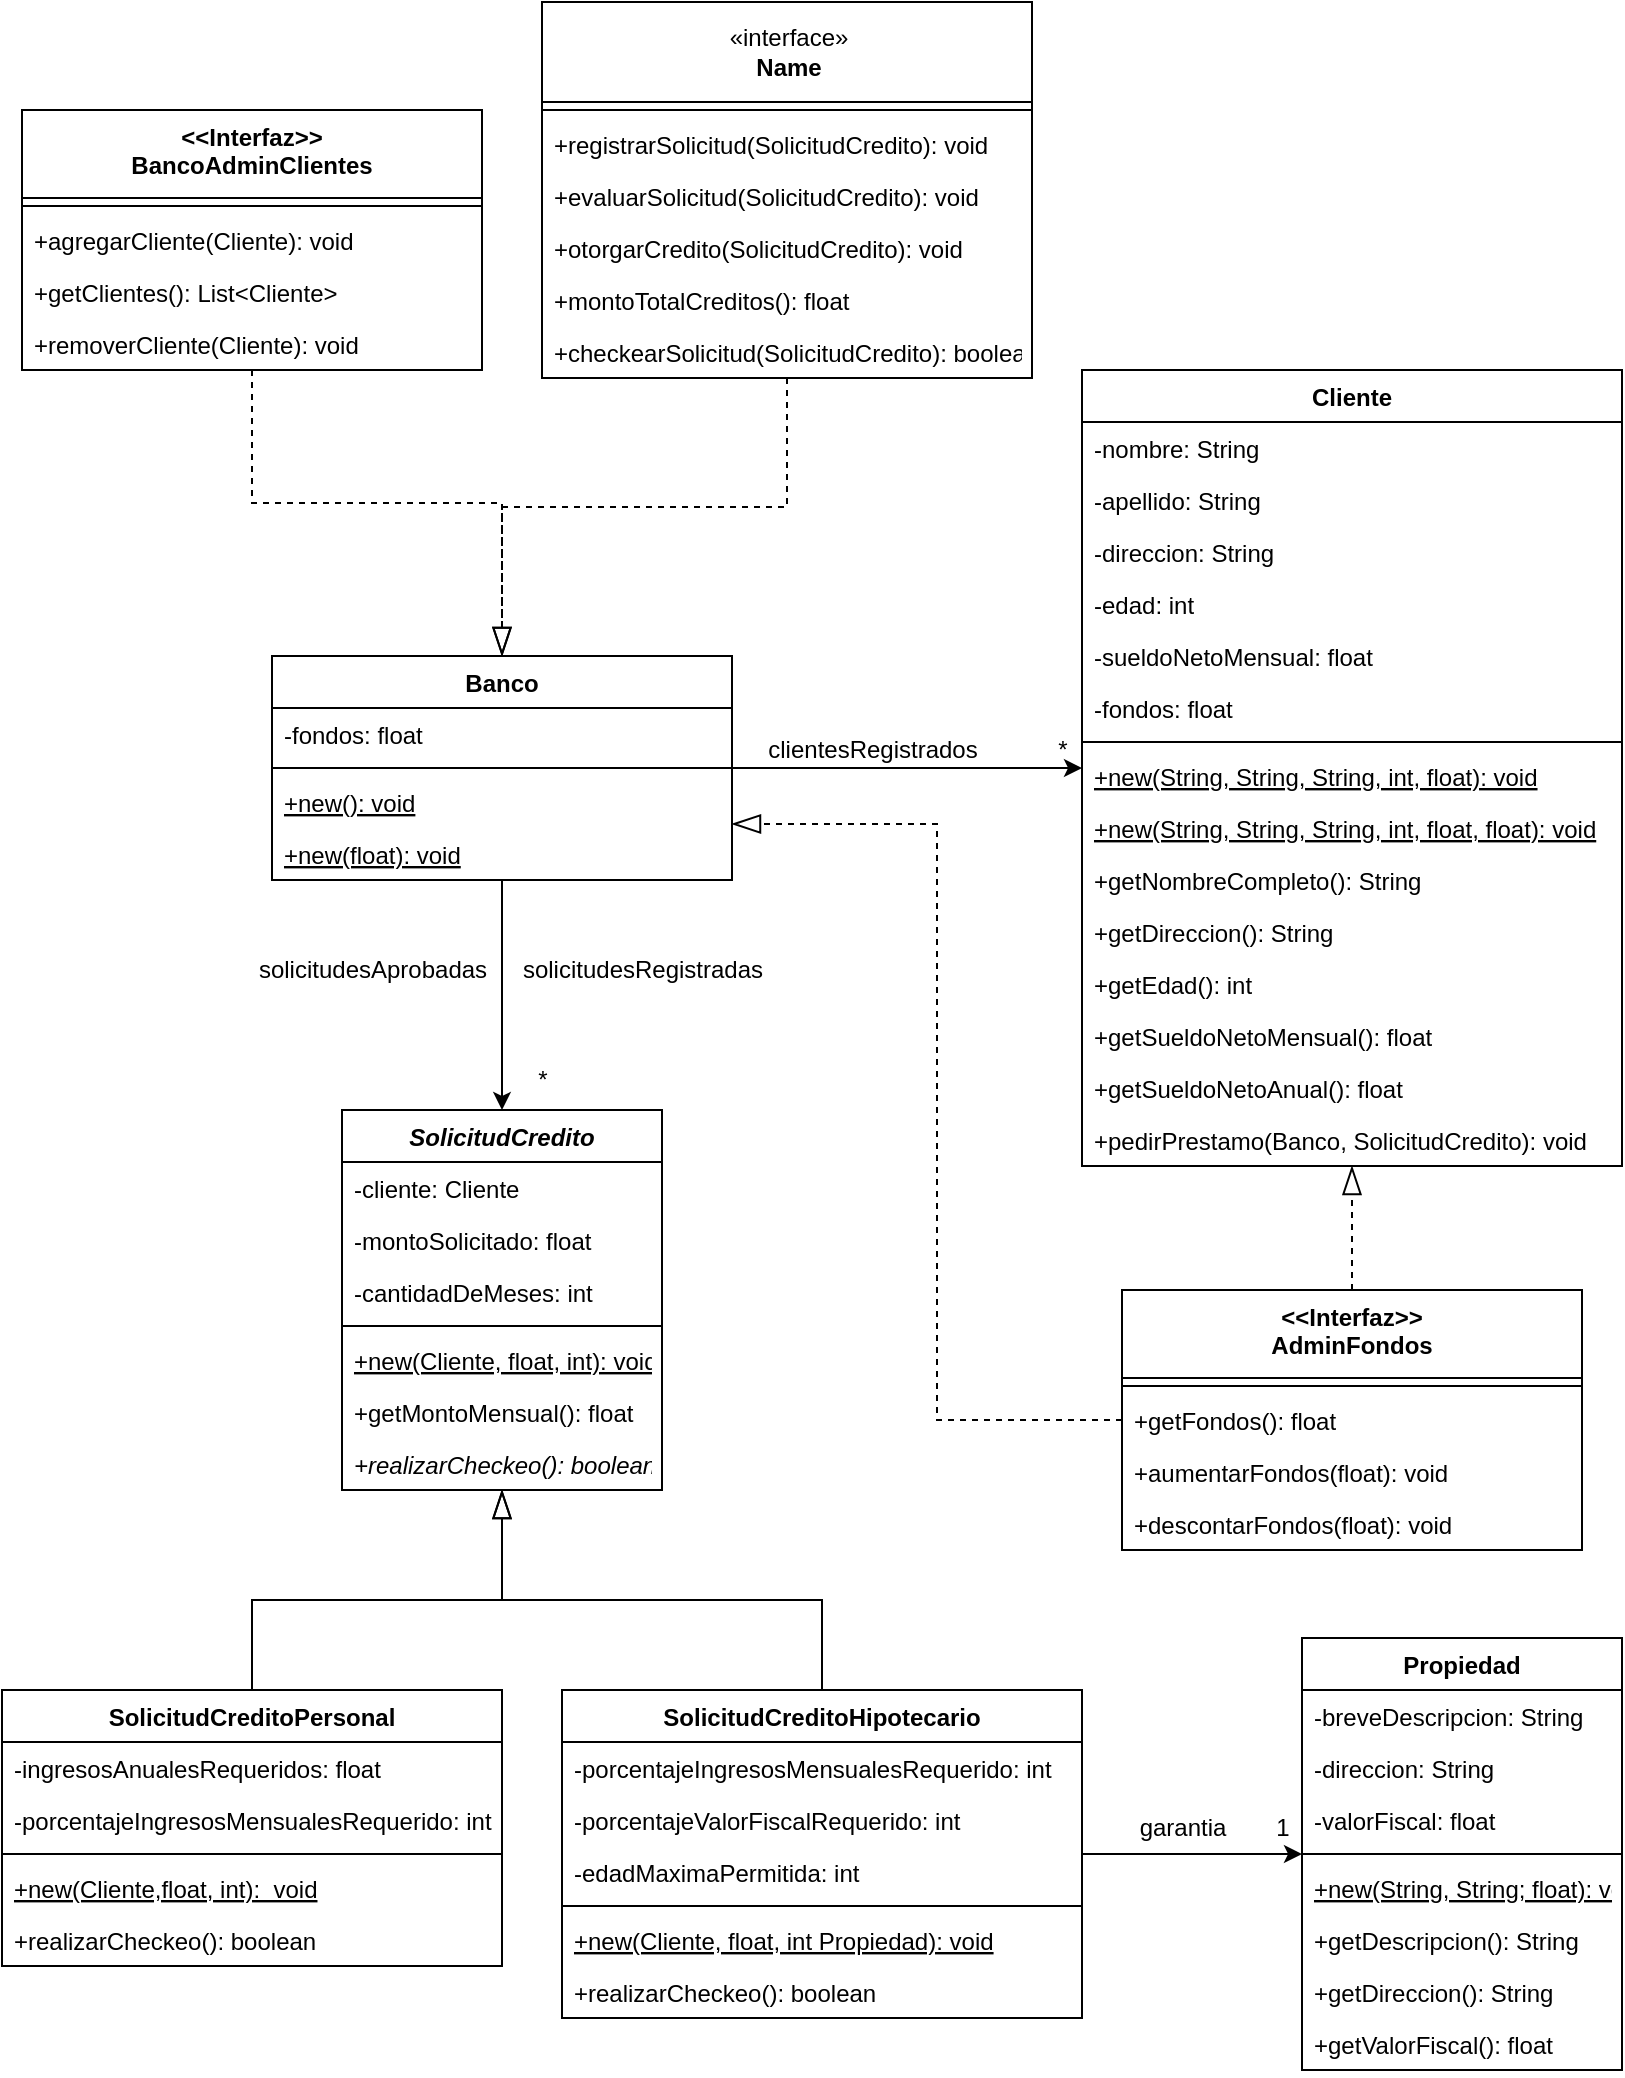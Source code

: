 <mxfile version="14.6.13" type="device"><diagram id="sl6nZIiRtrvi5jGVvRRf" name="Página-1"><mxGraphModel dx="1086" dy="806" grid="1" gridSize="10" guides="1" tooltips="1" connect="1" arrows="1" fold="1" page="1" pageScale="1" pageWidth="827" pageHeight="1169" math="0" shadow="0"><root><mxCell id="0"/><mxCell id="1" parent="0"/><mxCell id="rjb-uidWR2Ny4riu2LGd-1" value="Cliente" style="swimlane;fontStyle=1;align=center;verticalAlign=top;childLayout=stackLayout;horizontal=1;startSize=26;horizontalStack=0;resizeParent=1;resizeParentMax=0;resizeLast=0;collapsible=1;marginBottom=0;" parent="1" vertex="1"><mxGeometry x="550" y="230" width="270" height="398" as="geometry"><mxRectangle x="560" y="191" width="70" height="26" as="alternateBounds"/></mxGeometry></mxCell><mxCell id="rjb-uidWR2Ny4riu2LGd-2" value="-nombre: String" style="text;strokeColor=none;fillColor=none;align=left;verticalAlign=top;spacingLeft=4;spacingRight=4;overflow=hidden;rotatable=0;points=[[0,0.5],[1,0.5]];portConstraint=eastwest;" parent="rjb-uidWR2Ny4riu2LGd-1" vertex="1"><mxGeometry y="26" width="270" height="26" as="geometry"/></mxCell><mxCell id="rjb-uidWR2Ny4riu2LGd-5" value="-apellido: String" style="text;strokeColor=none;fillColor=none;align=left;verticalAlign=top;spacingLeft=4;spacingRight=4;overflow=hidden;rotatable=0;points=[[0,0.5],[1,0.5]];portConstraint=eastwest;" parent="rjb-uidWR2Ny4riu2LGd-1" vertex="1"><mxGeometry y="52" width="270" height="26" as="geometry"/></mxCell><mxCell id="rjb-uidWR2Ny4riu2LGd-6" value="-direccion: String" style="text;strokeColor=none;fillColor=none;align=left;verticalAlign=top;spacingLeft=4;spacingRight=4;overflow=hidden;rotatable=0;points=[[0,0.5],[1,0.5]];portConstraint=eastwest;" parent="rjb-uidWR2Ny4riu2LGd-1" vertex="1"><mxGeometry y="78" width="270" height="26" as="geometry"/></mxCell><mxCell id="rjb-uidWR2Ny4riu2LGd-8" value="-edad: int" style="text;strokeColor=none;fillColor=none;align=left;verticalAlign=top;spacingLeft=4;spacingRight=4;overflow=hidden;rotatable=0;points=[[0,0.5],[1,0.5]];portConstraint=eastwest;" parent="rjb-uidWR2Ny4riu2LGd-1" vertex="1"><mxGeometry y="104" width="270" height="26" as="geometry"/></mxCell><mxCell id="rjb-uidWR2Ny4riu2LGd-7" value="-sueldoNetoMensual: float" style="text;strokeColor=none;fillColor=none;align=left;verticalAlign=top;spacingLeft=4;spacingRight=4;overflow=hidden;rotatable=0;points=[[0,0.5],[1,0.5]];portConstraint=eastwest;" parent="rjb-uidWR2Ny4riu2LGd-1" vertex="1"><mxGeometry y="130" width="270" height="26" as="geometry"/></mxCell><mxCell id="9rMaNYV9U-BFp2UJuQji-13" value="-fondos: float" style="text;strokeColor=none;fillColor=none;align=left;verticalAlign=top;spacingLeft=4;spacingRight=4;overflow=hidden;rotatable=0;points=[[0,0.5],[1,0.5]];portConstraint=eastwest;" parent="rjb-uidWR2Ny4riu2LGd-1" vertex="1"><mxGeometry y="156" width="270" height="26" as="geometry"/></mxCell><mxCell id="rjb-uidWR2Ny4riu2LGd-3" value="" style="line;strokeWidth=1;fillColor=none;align=left;verticalAlign=middle;spacingTop=-1;spacingLeft=3;spacingRight=3;rotatable=0;labelPosition=right;points=[];portConstraint=eastwest;" parent="rjb-uidWR2Ny4riu2LGd-1" vertex="1"><mxGeometry y="182" width="270" height="8" as="geometry"/></mxCell><mxCell id="rjb-uidWR2Ny4riu2LGd-4" value="+new(String, String, String, int, float): void" style="text;strokeColor=none;fillColor=none;align=left;verticalAlign=top;spacingLeft=4;spacingRight=4;overflow=hidden;rotatable=0;points=[[0,0.5],[1,0.5]];portConstraint=eastwest;fontStyle=4" parent="rjb-uidWR2Ny4riu2LGd-1" vertex="1"><mxGeometry y="190" width="270" height="26" as="geometry"/></mxCell><mxCell id="9rMaNYV9U-BFp2UJuQji-15" value="+new(String, String, String, int, float, float): void" style="text;strokeColor=none;fillColor=none;align=left;verticalAlign=top;spacingLeft=4;spacingRight=4;overflow=hidden;rotatable=0;points=[[0,0.5],[1,0.5]];portConstraint=eastwest;fontStyle=4" parent="rjb-uidWR2Ny4riu2LGd-1" vertex="1"><mxGeometry y="216" width="270" height="26" as="geometry"/></mxCell><mxCell id="rjb-uidWR2Ny4riu2LGd-12" value="+getNombreCompleto(): String" style="text;strokeColor=none;fillColor=none;align=left;verticalAlign=top;spacingLeft=4;spacingRight=4;overflow=hidden;rotatable=0;points=[[0,0.5],[1,0.5]];portConstraint=eastwest;" parent="rjb-uidWR2Ny4riu2LGd-1" vertex="1"><mxGeometry y="242" width="270" height="26" as="geometry"/></mxCell><mxCell id="rjb-uidWR2Ny4riu2LGd-10" value="+getDireccion(): String" style="text;strokeColor=none;fillColor=none;align=left;verticalAlign=top;spacingLeft=4;spacingRight=4;overflow=hidden;rotatable=0;points=[[0,0.5],[1,0.5]];portConstraint=eastwest;" parent="rjb-uidWR2Ny4riu2LGd-1" vertex="1"><mxGeometry y="268" width="270" height="26" as="geometry"/></mxCell><mxCell id="rjb-uidWR2Ny4riu2LGd-9" value="+getEdad(): int" style="text;strokeColor=none;fillColor=none;align=left;verticalAlign=top;spacingLeft=4;spacingRight=4;overflow=hidden;rotatable=0;points=[[0,0.5],[1,0.5]];portConstraint=eastwest;" parent="rjb-uidWR2Ny4riu2LGd-1" vertex="1"><mxGeometry y="294" width="270" height="26" as="geometry"/></mxCell><mxCell id="rjb-uidWR2Ny4riu2LGd-11" value="+getSueldoNetoMensual(): float" style="text;strokeColor=none;fillColor=none;align=left;verticalAlign=top;spacingLeft=4;spacingRight=4;overflow=hidden;rotatable=0;points=[[0,0.5],[1,0.5]];portConstraint=eastwest;" parent="rjb-uidWR2Ny4riu2LGd-1" vertex="1"><mxGeometry y="320" width="270" height="26" as="geometry"/></mxCell><mxCell id="rjb-uidWR2Ny4riu2LGd-14" value="+getSueldoNetoAnual(): float" style="text;strokeColor=none;fillColor=none;align=left;verticalAlign=top;spacingLeft=4;spacingRight=4;overflow=hidden;rotatable=0;points=[[0,0.5],[1,0.5]];portConstraint=eastwest;" parent="rjb-uidWR2Ny4riu2LGd-1" vertex="1"><mxGeometry y="346" width="270" height="26" as="geometry"/></mxCell><mxCell id="rjb-uidWR2Ny4riu2LGd-23" value="+pedirPrestamo(Banco, SolicitudCredito): void" style="text;strokeColor=none;fillColor=none;align=left;verticalAlign=top;spacingLeft=4;spacingRight=4;overflow=hidden;rotatable=0;points=[[0,0.5],[1,0.5]];portConstraint=eastwest;" parent="rjb-uidWR2Ny4riu2LGd-1" vertex="1"><mxGeometry y="372" width="270" height="26" as="geometry"/></mxCell><mxCell id="rjb-uidWR2Ny4riu2LGd-20" style="edgeStyle=orthogonalEdgeStyle;rounded=0;orthogonalLoop=1;jettySize=auto;html=1;exitX=1;exitY=0.5;exitDx=0;exitDy=0;entryX=0;entryY=0.5;entryDx=0;entryDy=0;" parent="1" source="rjb-uidWR2Ny4riu2LGd-15" target="rjb-uidWR2Ny4riu2LGd-1" edge="1"><mxGeometry relative="1" as="geometry"><mxPoint x="330" y="390" as="targetPoint"/></mxGeometry></mxCell><mxCell id="rjb-uidWR2Ny4riu2LGd-28" value="" style="edgeStyle=orthogonalEdgeStyle;rounded=0;orthogonalLoop=1;jettySize=auto;html=1;" parent="1" source="rjb-uidWR2Ny4riu2LGd-15" target="rjb-uidWR2Ny4riu2LGd-24" edge="1"><mxGeometry relative="1" as="geometry"/></mxCell><mxCell id="rjb-uidWR2Ny4riu2LGd-79" value="" style="edgeStyle=orthogonalEdgeStyle;rounded=0;orthogonalLoop=1;jettySize=auto;html=1;endArrow=blockThin;endFill=0;startSize=12;endSize=12;dashed=1;" parent="1" source="rjb-uidWR2Ny4riu2LGd-71" target="rjb-uidWR2Ny4riu2LGd-15" edge="1"><mxGeometry relative="1" as="geometry"/></mxCell><mxCell id="rjb-uidWR2Ny4riu2LGd-88" value="" style="edgeStyle=orthogonalEdgeStyle;rounded=0;orthogonalLoop=1;jettySize=auto;html=1;endArrow=blockThin;endFill=0;startSize=12;endSize=12;dashed=1;" parent="1" source="rjb-uidWR2Ny4riu2LGd-80" target="rjb-uidWR2Ny4riu2LGd-15" edge="1"><mxGeometry relative="1" as="geometry"/></mxCell><mxCell id="rjb-uidWR2Ny4riu2LGd-15" value="Banco" style="swimlane;fontStyle=1;align=center;verticalAlign=top;childLayout=stackLayout;horizontal=1;startSize=26;horizontalStack=0;resizeParent=1;resizeParentMax=0;resizeLast=0;collapsible=1;marginBottom=0;" parent="1" vertex="1"><mxGeometry x="145" y="373" width="230" height="112" as="geometry"><mxRectangle x="145" y="373" width="70" height="26" as="alternateBounds"/></mxGeometry></mxCell><mxCell id="9rMaNYV9U-BFp2UJuQji-8" value="-fondos: float" style="text;strokeColor=none;fillColor=none;align=left;verticalAlign=top;spacingLeft=4;spacingRight=4;overflow=hidden;rotatable=0;points=[[0,0.5],[1,0.5]];portConstraint=eastwest;" parent="rjb-uidWR2Ny4riu2LGd-15" vertex="1"><mxGeometry y="26" width="230" height="26" as="geometry"/></mxCell><mxCell id="rjb-uidWR2Ny4riu2LGd-17" value="" style="line;strokeWidth=1;fillColor=none;align=left;verticalAlign=middle;spacingTop=-1;spacingLeft=3;spacingRight=3;rotatable=0;labelPosition=right;points=[];portConstraint=eastwest;" parent="rjb-uidWR2Ny4riu2LGd-15" vertex="1"><mxGeometry y="52" width="230" height="8" as="geometry"/></mxCell><mxCell id="rjb-uidWR2Ny4riu2LGd-18" value="+new(): void" style="text;strokeColor=none;fillColor=none;align=left;verticalAlign=top;spacingLeft=4;spacingRight=4;overflow=hidden;rotatable=0;points=[[0,0.5],[1,0.5]];portConstraint=eastwest;fontStyle=4" parent="rjb-uidWR2Ny4riu2LGd-15" vertex="1"><mxGeometry y="60" width="230" height="26" as="geometry"/></mxCell><mxCell id="9rMaNYV9U-BFp2UJuQji-10" value="+new(float): void" style="text;strokeColor=none;fillColor=none;align=left;verticalAlign=top;spacingLeft=4;spacingRight=4;overflow=hidden;rotatable=0;points=[[0,0.5],[1,0.5]];portConstraint=eastwest;fontStyle=4" parent="rjb-uidWR2Ny4riu2LGd-15" vertex="1"><mxGeometry y="86" width="230" height="26" as="geometry"/></mxCell><mxCell id="rjb-uidWR2Ny4riu2LGd-21" value="clientesRegistrados" style="text;html=1;align=center;verticalAlign=middle;resizable=0;points=[];autosize=1;strokeColor=none;" parent="1" vertex="1"><mxGeometry x="385" y="410" width="120" height="20" as="geometry"/></mxCell><mxCell id="rjb-uidWR2Ny4riu2LGd-22" value="*" style="text;html=1;align=center;verticalAlign=middle;resizable=0;points=[];autosize=1;strokeColor=none;" parent="1" vertex="1"><mxGeometry x="530" y="410" width="20" height="20" as="geometry"/></mxCell><mxCell id="rjb-uidWR2Ny4riu2LGd-36" value="" style="edgeStyle=orthogonalEdgeStyle;rounded=0;orthogonalLoop=1;jettySize=auto;html=1;endArrow=blockThin;endFill=0;endSize=12;startSize=12;" parent="1" source="rjb-uidWR2Ny4riu2LGd-32" target="rjb-uidWR2Ny4riu2LGd-24" edge="1"><mxGeometry relative="1" as="geometry"/></mxCell><mxCell id="rjb-uidWR2Ny4riu2LGd-42" value="" style="edgeStyle=orthogonalEdgeStyle;rounded=0;orthogonalLoop=1;jettySize=auto;html=1;entryX=0.5;entryY=1;entryDx=0;entryDy=0;endArrow=blockThin;endFill=0;endSize=12;startSize=12;exitX=0.5;exitY=0;exitDx=0;exitDy=0;" parent="1" source="rjb-uidWR2Ny4riu2LGd-38" target="rjb-uidWR2Ny4riu2LGd-24" edge="1"><mxGeometry relative="1" as="geometry"><mxPoint x="170" y="790" as="targetPoint"/></mxGeometry></mxCell><mxCell id="rjb-uidWR2Ny4riu2LGd-24" value="SolicitudCredito" style="swimlane;fontStyle=3;align=center;verticalAlign=top;childLayout=stackLayout;horizontal=1;startSize=26;horizontalStack=0;resizeParent=1;resizeParentMax=0;resizeLast=0;collapsible=1;marginBottom=0;" parent="1" vertex="1"><mxGeometry x="180" y="600" width="160" height="190" as="geometry"><mxRectangle x="45" y="585" width="70" height="26" as="alternateBounds"/></mxGeometry></mxCell><mxCell id="rjb-uidWR2Ny4riu2LGd-25" value="-cliente: Cliente" style="text;strokeColor=none;fillColor=none;align=left;verticalAlign=top;spacingLeft=4;spacingRight=4;overflow=hidden;rotatable=0;points=[[0,0.5],[1,0.5]];portConstraint=eastwest;" parent="rjb-uidWR2Ny4riu2LGd-24" vertex="1"><mxGeometry y="26" width="160" height="26" as="geometry"/></mxCell><mxCell id="rjb-uidWR2Ny4riu2LGd-43" value="-montoSolicitado: float" style="text;strokeColor=none;fillColor=none;align=left;verticalAlign=top;spacingLeft=4;spacingRight=4;overflow=hidden;rotatable=0;points=[[0,0.5],[1,0.5]];portConstraint=eastwest;" parent="rjb-uidWR2Ny4riu2LGd-24" vertex="1"><mxGeometry y="52" width="160" height="26" as="geometry"/></mxCell><mxCell id="rjb-uidWR2Ny4riu2LGd-44" value="-cantidadDeMeses: int" style="text;strokeColor=none;fillColor=none;align=left;verticalAlign=top;spacingLeft=4;spacingRight=4;overflow=hidden;rotatable=0;points=[[0,0.5],[1,0.5]];portConstraint=eastwest;" parent="rjb-uidWR2Ny4riu2LGd-24" vertex="1"><mxGeometry y="78" width="160" height="26" as="geometry"/></mxCell><mxCell id="rjb-uidWR2Ny4riu2LGd-26" value="" style="line;strokeWidth=1;fillColor=none;align=left;verticalAlign=middle;spacingTop=-1;spacingLeft=3;spacingRight=3;rotatable=0;labelPosition=right;points=[];portConstraint=eastwest;" parent="rjb-uidWR2Ny4riu2LGd-24" vertex="1"><mxGeometry y="104" width="160" height="8" as="geometry"/></mxCell><mxCell id="rjb-uidWR2Ny4riu2LGd-27" value="+new(Cliente, float, int): void" style="text;strokeColor=none;fillColor=none;align=left;verticalAlign=top;spacingLeft=4;spacingRight=4;overflow=hidden;rotatable=0;points=[[0,0.5],[1,0.5]];portConstraint=eastwest;fontStyle=4" parent="rjb-uidWR2Ny4riu2LGd-24" vertex="1"><mxGeometry y="112" width="160" height="26" as="geometry"/></mxCell><mxCell id="CbmgOjV7QnIXmT0Nk-8d-1" value="+getMontoMensual(): float" style="text;strokeColor=none;fillColor=none;align=left;verticalAlign=top;spacingLeft=4;spacingRight=4;overflow=hidden;rotatable=0;points=[[0,0.5],[1,0.5]];portConstraint=eastwest;fontStyle=0" parent="rjb-uidWR2Ny4riu2LGd-24" vertex="1"><mxGeometry y="138" width="160" height="26" as="geometry"/></mxCell><mxCell id="rjb-uidWR2Ny4riu2LGd-45" value="+realizarCheckeo(): boolean" style="text;strokeColor=none;fillColor=none;align=left;verticalAlign=top;spacingLeft=4;spacingRight=4;overflow=hidden;rotatable=0;points=[[0,0.5],[1,0.5]];portConstraint=eastwest;fontStyle=2" parent="rjb-uidWR2Ny4riu2LGd-24" vertex="1"><mxGeometry y="164" width="160" height="26" as="geometry"/></mxCell><mxCell id="rjb-uidWR2Ny4riu2LGd-32" value="SolicitudCreditoPersonal" style="swimlane;fontStyle=1;align=center;verticalAlign=top;childLayout=stackLayout;horizontal=1;startSize=26;horizontalStack=0;resizeParent=1;resizeParentMax=0;resizeLast=0;collapsible=1;marginBottom=0;" parent="1" vertex="1"><mxGeometry x="10" y="890" width="250" height="138" as="geometry"><mxRectangle x="30" y="220" width="70" height="26" as="alternateBounds"/></mxGeometry></mxCell><mxCell id="rjb-uidWR2Ny4riu2LGd-33" value="-ingresosAnualesRequeridos: float" style="text;strokeColor=none;fillColor=none;align=left;verticalAlign=top;spacingLeft=4;spacingRight=4;overflow=hidden;rotatable=0;points=[[0,0.5],[1,0.5]];portConstraint=eastwest;" parent="rjb-uidWR2Ny4riu2LGd-32" vertex="1"><mxGeometry y="26" width="250" height="26" as="geometry"/></mxCell><mxCell id="rjb-uidWR2Ny4riu2LGd-46" value="-porcentajeIngresosMensualesRequerido: int" style="text;strokeColor=none;fillColor=none;align=left;verticalAlign=top;spacingLeft=4;spacingRight=4;overflow=hidden;rotatable=0;points=[[0,0.5],[1,0.5]];portConstraint=eastwest;" parent="rjb-uidWR2Ny4riu2LGd-32" vertex="1"><mxGeometry y="52" width="250" height="26" as="geometry"/></mxCell><mxCell id="rjb-uidWR2Ny4riu2LGd-34" value="" style="line;strokeWidth=1;fillColor=none;align=left;verticalAlign=middle;spacingTop=-1;spacingLeft=3;spacingRight=3;rotatable=0;labelPosition=right;points=[];portConstraint=eastwest;" parent="rjb-uidWR2Ny4riu2LGd-32" vertex="1"><mxGeometry y="78" width="250" height="8" as="geometry"/></mxCell><mxCell id="rjb-uidWR2Ny4riu2LGd-35" value="+new(Cliente,float, int):  void" style="text;strokeColor=none;fillColor=none;align=left;verticalAlign=top;spacingLeft=4;spacingRight=4;overflow=hidden;rotatable=0;points=[[0,0.5],[1,0.5]];portConstraint=eastwest;fontStyle=4" parent="rjb-uidWR2Ny4riu2LGd-32" vertex="1"><mxGeometry y="86" width="250" height="26" as="geometry"/></mxCell><mxCell id="rjb-uidWR2Ny4riu2LGd-47" value="+realizarCheckeo(): boolean" style="text;strokeColor=none;fillColor=none;align=left;verticalAlign=top;spacingLeft=4;spacingRight=4;overflow=hidden;rotatable=0;points=[[0,0.5],[1,0.5]];portConstraint=eastwest;" parent="rjb-uidWR2Ny4riu2LGd-32" vertex="1"><mxGeometry y="112" width="250" height="26" as="geometry"/></mxCell><mxCell id="rjb-uidWR2Ny4riu2LGd-51" value="" style="edgeStyle=orthogonalEdgeStyle;rounded=0;orthogonalLoop=1;jettySize=auto;html=1;endArrow=classic;endFill=1;startSize=6;endSize=6;" parent="1" source="rjb-uidWR2Ny4riu2LGd-38" target="rjb-uidWR2Ny4riu2LGd-48" edge="1"><mxGeometry relative="1" as="geometry"/></mxCell><mxCell id="rjb-uidWR2Ny4riu2LGd-38" value="SolicitudCreditoHipotecario" style="swimlane;fontStyle=1;align=center;verticalAlign=top;childLayout=stackLayout;horizontal=1;startSize=26;horizontalStack=0;resizeParent=1;resizeParentMax=0;resizeLast=0;collapsible=1;marginBottom=0;" parent="1" vertex="1"><mxGeometry x="290" y="890" width="260" height="164" as="geometry"><mxRectangle x="30" y="220" width="70" height="26" as="alternateBounds"/></mxGeometry></mxCell><mxCell id="rjb-uidWR2Ny4riu2LGd-63" value="-porcentajeIngresosMensualesRequerido: int" style="text;strokeColor=none;fillColor=none;align=left;verticalAlign=top;spacingLeft=4;spacingRight=4;overflow=hidden;rotatable=0;points=[[0,0.5],[1,0.5]];portConstraint=eastwest;" parent="rjb-uidWR2Ny4riu2LGd-38" vertex="1"><mxGeometry y="26" width="260" height="26" as="geometry"/></mxCell><mxCell id="CbmgOjV7QnIXmT0Nk-8d-3" value="-porcentajeValorFiscalRequerido: int" style="text;strokeColor=none;fillColor=none;align=left;verticalAlign=top;spacingLeft=4;spacingRight=4;overflow=hidden;rotatable=0;points=[[0,0.5],[1,0.5]];portConstraint=eastwest;" parent="rjb-uidWR2Ny4riu2LGd-38" vertex="1"><mxGeometry y="52" width="260" height="26" as="geometry"/></mxCell><mxCell id="rjb-uidWR2Ny4riu2LGd-62" value="-edadMaximaPermitida: int" style="text;strokeColor=none;fillColor=none;align=left;verticalAlign=top;spacingLeft=4;spacingRight=4;overflow=hidden;rotatable=0;points=[[0,0.5],[1,0.5]];portConstraint=eastwest;" parent="rjb-uidWR2Ny4riu2LGd-38" vertex="1"><mxGeometry y="78" width="260" height="26" as="geometry"/></mxCell><mxCell id="rjb-uidWR2Ny4riu2LGd-40" value="" style="line;strokeWidth=1;fillColor=none;align=left;verticalAlign=middle;spacingTop=-1;spacingLeft=3;spacingRight=3;rotatable=0;labelPosition=right;points=[];portConstraint=eastwest;" parent="rjb-uidWR2Ny4riu2LGd-38" vertex="1"><mxGeometry y="104" width="260" height="8" as="geometry"/></mxCell><mxCell id="rjb-uidWR2Ny4riu2LGd-41" value="+new(Cliente, float, int Propiedad): void" style="text;strokeColor=none;fillColor=none;align=left;verticalAlign=top;spacingLeft=4;spacingRight=4;overflow=hidden;rotatable=0;points=[[0,0.5],[1,0.5]];portConstraint=eastwest;fontStyle=4" parent="rjb-uidWR2Ny4riu2LGd-38" vertex="1"><mxGeometry y="112" width="260" height="26" as="geometry"/></mxCell><mxCell id="rjb-uidWR2Ny4riu2LGd-64" value="+realizarCheckeo(): boolean" style="text;strokeColor=none;fillColor=none;align=left;verticalAlign=top;spacingLeft=4;spacingRight=4;overflow=hidden;rotatable=0;points=[[0,0.5],[1,0.5]];portConstraint=eastwest;" parent="rjb-uidWR2Ny4riu2LGd-38" vertex="1"><mxGeometry y="138" width="260" height="26" as="geometry"/></mxCell><mxCell id="rjb-uidWR2Ny4riu2LGd-48" value="Propiedad" style="swimlane;fontStyle=1;align=center;verticalAlign=top;childLayout=stackLayout;horizontal=1;startSize=26;horizontalStack=0;resizeParent=1;resizeParentMax=0;resizeLast=0;collapsible=1;marginBottom=0;" parent="1" vertex="1"><mxGeometry x="660" y="864" width="160" height="216" as="geometry"><mxRectangle x="30" y="220" width="70" height="26" as="alternateBounds"/></mxGeometry></mxCell><mxCell id="rjb-uidWR2Ny4riu2LGd-52" value="-breveDescripcion: String" style="text;strokeColor=none;fillColor=none;align=left;verticalAlign=top;spacingLeft=4;spacingRight=4;overflow=hidden;rotatable=0;points=[[0,0.5],[1,0.5]];portConstraint=eastwest;" parent="rjb-uidWR2Ny4riu2LGd-48" vertex="1"><mxGeometry y="26" width="160" height="26" as="geometry"/></mxCell><mxCell id="rjb-uidWR2Ny4riu2LGd-53" value="-direccion: String" style="text;strokeColor=none;fillColor=none;align=left;verticalAlign=top;spacingLeft=4;spacingRight=4;overflow=hidden;rotatable=0;points=[[0,0.5],[1,0.5]];portConstraint=eastwest;" parent="rjb-uidWR2Ny4riu2LGd-48" vertex="1"><mxGeometry y="52" width="160" height="26" as="geometry"/></mxCell><mxCell id="rjb-uidWR2Ny4riu2LGd-54" value="-valorFiscal: float" style="text;strokeColor=none;fillColor=none;align=left;verticalAlign=top;spacingLeft=4;spacingRight=4;overflow=hidden;rotatable=0;points=[[0,0.5],[1,0.5]];portConstraint=eastwest;" parent="rjb-uidWR2Ny4riu2LGd-48" vertex="1"><mxGeometry y="78" width="160" height="26" as="geometry"/></mxCell><mxCell id="rjb-uidWR2Ny4riu2LGd-49" value="" style="line;strokeWidth=1;fillColor=none;align=left;verticalAlign=middle;spacingTop=-1;spacingLeft=3;spacingRight=3;rotatable=0;labelPosition=right;points=[];portConstraint=eastwest;" parent="rjb-uidWR2Ny4riu2LGd-48" vertex="1"><mxGeometry y="104" width="160" height="8" as="geometry"/></mxCell><mxCell id="rjb-uidWR2Ny4riu2LGd-50" value="+new(String, String; float): void" style="text;strokeColor=none;fillColor=none;align=left;verticalAlign=top;spacingLeft=4;spacingRight=4;overflow=hidden;rotatable=0;points=[[0,0.5],[1,0.5]];portConstraint=eastwest;fontStyle=4" parent="rjb-uidWR2Ny4riu2LGd-48" vertex="1"><mxGeometry y="112" width="160" height="26" as="geometry"/></mxCell><mxCell id="rjb-uidWR2Ny4riu2LGd-56" value="+getDescripcion(): String" style="text;strokeColor=none;fillColor=none;align=left;verticalAlign=top;spacingLeft=4;spacingRight=4;overflow=hidden;rotatable=0;points=[[0,0.5],[1,0.5]];portConstraint=eastwest;fontStyle=0" parent="rjb-uidWR2Ny4riu2LGd-48" vertex="1"><mxGeometry y="138" width="160" height="26" as="geometry"/></mxCell><mxCell id="rjb-uidWR2Ny4riu2LGd-57" value="+getDireccion(): String" style="text;strokeColor=none;fillColor=none;align=left;verticalAlign=top;spacingLeft=4;spacingRight=4;overflow=hidden;rotatable=0;points=[[0,0.5],[1,0.5]];portConstraint=eastwest;fontStyle=0" parent="rjb-uidWR2Ny4riu2LGd-48" vertex="1"><mxGeometry y="164" width="160" height="26" as="geometry"/></mxCell><mxCell id="rjb-uidWR2Ny4riu2LGd-58" value="+getValorFiscal(): float" style="text;strokeColor=none;fillColor=none;align=left;verticalAlign=top;spacingLeft=4;spacingRight=4;overflow=hidden;rotatable=0;points=[[0,0.5],[1,0.5]];portConstraint=eastwest;fontStyle=0" parent="rjb-uidWR2Ny4riu2LGd-48" vertex="1"><mxGeometry y="190" width="160" height="26" as="geometry"/></mxCell><mxCell id="rjb-uidWR2Ny4riu2LGd-65" value="solicitudesRegistradas" style="text;html=1;align=center;verticalAlign=middle;resizable=0;points=[];autosize=1;strokeColor=none;" parent="1" vertex="1"><mxGeometry x="260" y="520" width="140" height="20" as="geometry"/></mxCell><mxCell id="rjb-uidWR2Ny4riu2LGd-66" value="*" style="text;html=1;align=center;verticalAlign=middle;resizable=0;points=[];autosize=1;strokeColor=none;" parent="1" vertex="1"><mxGeometry x="270" y="575" width="20" height="20" as="geometry"/></mxCell><mxCell id="rjb-uidWR2Ny4riu2LGd-70" value="solicitudesAprobadas" style="text;html=1;align=center;verticalAlign=middle;resizable=0;points=[];autosize=1;strokeColor=none;" parent="1" vertex="1"><mxGeometry x="130" y="520" width="130" height="20" as="geometry"/></mxCell><mxCell id="rjb-uidWR2Ny4riu2LGd-71" value="&lt;&lt;Interfaz&gt;&gt;&#10;BancoSolicitudes" style="swimlane;fontStyle=1;align=center;verticalAlign=top;childLayout=stackLayout;horizontal=1;startSize=0;horizontalStack=0;resizeParent=1;resizeParentMax=0;resizeLast=0;collapsible=1;marginBottom=0;" parent="1" vertex="1"><mxGeometry x="280" y="46" width="245" height="188" as="geometry"><mxRectangle x="30" y="220" width="70" height="26" as="alternateBounds"/></mxGeometry></mxCell><mxCell id="mak_FBqiG7Z5qySeIAzv-2" value="&amp;laquo;interface&amp;raquo;&lt;br&gt;&lt;b&gt;Name&lt;/b&gt;" style="html=1;" vertex="1" parent="rjb-uidWR2Ny4riu2LGd-71"><mxGeometry width="245" height="50" as="geometry"/></mxCell><mxCell id="rjb-uidWR2Ny4riu2LGd-72" value="" style="line;strokeWidth=1;fillColor=none;align=left;verticalAlign=middle;spacingTop=-1;spacingLeft=3;spacingRight=3;rotatable=0;labelPosition=right;points=[];portConstraint=eastwest;" parent="rjb-uidWR2Ny4riu2LGd-71" vertex="1"><mxGeometry y="50" width="245" height="8" as="geometry"/></mxCell><mxCell id="rjb-uidWR2Ny4riu2LGd-74" value="+registrarSolicitud(SolicitudCredito): void" style="text;strokeColor=none;fillColor=none;align=left;verticalAlign=top;spacingLeft=4;spacingRight=4;overflow=hidden;rotatable=0;points=[[0,0.5],[1,0.5]];portConstraint=eastwest;" parent="rjb-uidWR2Ny4riu2LGd-71" vertex="1"><mxGeometry y="58" width="245" height="26" as="geometry"/></mxCell><mxCell id="rjb-uidWR2Ny4riu2LGd-75" value="+evaluarSolicitud(SolicitudCredito): void" style="text;strokeColor=none;fillColor=none;align=left;verticalAlign=top;spacingLeft=4;spacingRight=4;overflow=hidden;rotatable=0;points=[[0,0.5],[1,0.5]];portConstraint=eastwest;" parent="rjb-uidWR2Ny4riu2LGd-71" vertex="1"><mxGeometry y="84" width="245" height="26" as="geometry"/></mxCell><mxCell id="rjb-uidWR2Ny4riu2LGd-76" value="+otorgarCredito(SolicitudCredito): void" style="text;strokeColor=none;fillColor=none;align=left;verticalAlign=top;spacingLeft=4;spacingRight=4;overflow=hidden;rotatable=0;points=[[0,0.5],[1,0.5]];portConstraint=eastwest;" parent="rjb-uidWR2Ny4riu2LGd-71" vertex="1"><mxGeometry y="110" width="245" height="26" as="geometry"/></mxCell><mxCell id="rjb-uidWR2Ny4riu2LGd-87" value="+montoTotalCreditos(): float" style="text;strokeColor=none;fillColor=none;align=left;verticalAlign=top;spacingLeft=4;spacingRight=4;overflow=hidden;rotatable=0;points=[[0,0.5],[1,0.5]];portConstraint=eastwest;" parent="rjb-uidWR2Ny4riu2LGd-71" vertex="1"><mxGeometry y="136" width="245" height="26" as="geometry"/></mxCell><mxCell id="GL9-WFXB038vj2Pc8qJw-1" value="+checkearSolicitud(SolicitudCredito): boolean" style="text;strokeColor=none;fillColor=none;align=left;verticalAlign=top;spacingLeft=4;spacingRight=4;overflow=hidden;rotatable=0;points=[[0,0.5],[1,0.5]];portConstraint=eastwest;" parent="rjb-uidWR2Ny4riu2LGd-71" vertex="1"><mxGeometry y="162" width="245" height="26" as="geometry"/></mxCell><mxCell id="rjb-uidWR2Ny4riu2LGd-80" value="&lt;&lt;Interfaz&gt;&gt;&#10;BancoAdminClientes" style="swimlane;fontStyle=1;align=center;verticalAlign=top;childLayout=stackLayout;horizontal=1;startSize=44;horizontalStack=0;resizeParent=1;resizeParentMax=0;resizeLast=0;collapsible=1;marginBottom=0;" parent="1" vertex="1"><mxGeometry x="20" y="100" width="230" height="130" as="geometry"><mxRectangle x="30" y="220" width="70" height="26" as="alternateBounds"/></mxGeometry></mxCell><mxCell id="rjb-uidWR2Ny4riu2LGd-81" value="" style="line;strokeWidth=1;fillColor=none;align=left;verticalAlign=middle;spacingTop=-1;spacingLeft=3;spacingRight=3;rotatable=0;labelPosition=right;points=[];portConstraint=eastwest;" parent="rjb-uidWR2Ny4riu2LGd-80" vertex="1"><mxGeometry y="44" width="230" height="8" as="geometry"/></mxCell><mxCell id="rjb-uidWR2Ny4riu2LGd-86" value="+agregarCliente(Cliente): void" style="text;strokeColor=none;fillColor=none;align=left;verticalAlign=top;spacingLeft=4;spacingRight=4;overflow=hidden;rotatable=0;points=[[0,0.5],[1,0.5]];portConstraint=eastwest;" parent="rjb-uidWR2Ny4riu2LGd-80" vertex="1"><mxGeometry y="52" width="230" height="26" as="geometry"/></mxCell><mxCell id="W_T02WjTWpBXtFZLOvhD-1" value="+getClientes(): List&lt;Cliente&gt;" style="text;strokeColor=none;fillColor=none;align=left;verticalAlign=top;spacingLeft=4;spacingRight=4;overflow=hidden;rotatable=0;points=[[0,0.5],[1,0.5]];portConstraint=eastwest;" parent="rjb-uidWR2Ny4riu2LGd-80" vertex="1"><mxGeometry y="78" width="230" height="26" as="geometry"/></mxCell><mxCell id="rjb-uidWR2Ny4riu2LGd-89" value="+removerCliente(Cliente): void" style="text;strokeColor=none;fillColor=none;align=left;verticalAlign=top;spacingLeft=4;spacingRight=4;overflow=hidden;rotatable=0;points=[[0,0.5],[1,0.5]];portConstraint=eastwest;" parent="rjb-uidWR2Ny4riu2LGd-80" vertex="1"><mxGeometry y="104" width="230" height="26" as="geometry"/></mxCell><mxCell id="rjb-uidWR2Ny4riu2LGd-90" value="1" style="text;html=1;align=center;verticalAlign=middle;resizable=0;points=[];autosize=1;strokeColor=none;" parent="1" vertex="1"><mxGeometry x="640" y="949" width="20" height="20" as="geometry"/></mxCell><mxCell id="rjb-uidWR2Ny4riu2LGd-91" value="garantia" style="text;html=1;align=center;verticalAlign=middle;resizable=0;points=[];autosize=1;strokeColor=none;" parent="1" vertex="1"><mxGeometry x="570" y="949" width="60" height="20" as="geometry"/></mxCell><mxCell id="9rMaNYV9U-BFp2UJuQji-7" style="edgeStyle=orthogonalEdgeStyle;rounded=0;orthogonalLoop=1;jettySize=auto;html=1;dashed=1;endFill=0;endArrow=blockThin;endSize=12;startSize=12;entryX=1;entryY=0.75;entryDx=0;entryDy=0;exitX=0;exitY=0.5;exitDx=0;exitDy=0;" parent="1" source="9rMaNYV9U-BFp2UJuQji-1" target="rjb-uidWR2Ny4riu2LGd-15" edge="1"><mxGeometry relative="1" as="geometry"><mxPoint x="400" y="460" as="targetPoint"/><mxPoint x="460" y="700" as="sourcePoint"/></mxGeometry></mxCell><mxCell id="9rMaNYV9U-BFp2UJuQji-19" style="edgeStyle=orthogonalEdgeStyle;rounded=0;orthogonalLoop=1;jettySize=auto;html=1;entryX=0.5;entryY=1;entryDx=0;entryDy=0;dashed=1;endFill=0;endArrow=blockThin;endSize=12;startSize=12;" parent="1" source="9rMaNYV9U-BFp2UJuQji-1" target="rjb-uidWR2Ny4riu2LGd-1" edge="1"><mxGeometry relative="1" as="geometry"><mxPoint x="690" y="620" as="targetPoint"/></mxGeometry></mxCell><mxCell id="9rMaNYV9U-BFp2UJuQji-1" value="&lt;&lt;Interfaz&gt;&gt;&#10;AdminFondos" style="swimlane;fontStyle=1;align=center;verticalAlign=top;childLayout=stackLayout;horizontal=1;startSize=44;horizontalStack=0;resizeParent=1;resizeParentMax=0;resizeLast=0;collapsible=1;marginBottom=0;" parent="1" vertex="1"><mxGeometry x="570" y="690" width="230" height="130" as="geometry"><mxRectangle x="480" y="690" width="70" height="26" as="alternateBounds"/></mxGeometry></mxCell><mxCell id="9rMaNYV9U-BFp2UJuQji-2" value="" style="line;strokeWidth=1;fillColor=none;align=left;verticalAlign=middle;spacingTop=-1;spacingLeft=3;spacingRight=3;rotatable=0;labelPosition=right;points=[];portConstraint=eastwest;" parent="9rMaNYV9U-BFp2UJuQji-1" vertex="1"><mxGeometry y="44" width="230" height="8" as="geometry"/></mxCell><mxCell id="9rMaNYV9U-BFp2UJuQji-5" value="+getFondos(): float" style="text;strokeColor=none;fillColor=none;align=left;verticalAlign=top;spacingLeft=4;spacingRight=4;overflow=hidden;rotatable=0;points=[[0,0.5],[1,0.5]];portConstraint=eastwest;" parent="9rMaNYV9U-BFp2UJuQji-1" vertex="1"><mxGeometry y="52" width="230" height="26" as="geometry"/></mxCell><mxCell id="9rMaNYV9U-BFp2UJuQji-11" value="+aumentarFondos(float): void" style="text;strokeColor=none;fillColor=none;align=left;verticalAlign=top;spacingLeft=4;spacingRight=4;overflow=hidden;rotatable=0;points=[[0,0.5],[1,0.5]];portConstraint=eastwest;" parent="9rMaNYV9U-BFp2UJuQji-1" vertex="1"><mxGeometry y="78" width="230" height="26" as="geometry"/></mxCell><mxCell id="9rMaNYV9U-BFp2UJuQji-12" value="+descontarFondos(float): void" style="text;strokeColor=none;fillColor=none;align=left;verticalAlign=top;spacingLeft=4;spacingRight=4;overflow=hidden;rotatable=0;points=[[0,0.5],[1,0.5]];portConstraint=eastwest;" parent="9rMaNYV9U-BFp2UJuQji-1" vertex="1"><mxGeometry y="104" width="230" height="26" as="geometry"/></mxCell></root></mxGraphModel></diagram></mxfile>